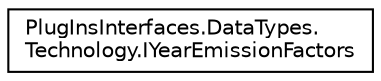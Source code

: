 digraph "Graphical Class Hierarchy"
{
  edge [fontname="Helvetica",fontsize="10",labelfontname="Helvetica",labelfontsize="10"];
  node [fontname="Helvetica",fontsize="10",shape=record];
  rankdir="LR";
  Node1 [label="PlugInsInterfaces.DataTypes.\lTechnology.IYearEmissionFactors",height=0.2,width=0.4,color="black", fillcolor="white", style="filled",URL="$interface_plug_ins_interfaces_1_1_data_types_1_1_technology_1_1_i_year_emission_factors.html",tooltip="Emission factors given a simulation year "];
}
